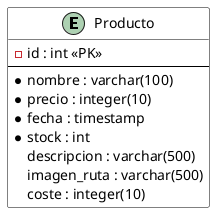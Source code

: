 @startuml "Diagrama Entidad Relación - Productos"

skinparam linetype ortho
skinparam class {
    BackgroundColor White
    ArrowColor Black
    BorderColor Black
}

entity "Producto" as producto {
    -id : int <<PK>>
    --
    *nombre : varchar(100)
    *precio : integer(10)
    *fecha : timestamp
    *stock : int
    descripcion : varchar(500)
    imagen_ruta : varchar(500)
    coste : integer(10)
}

@enduml